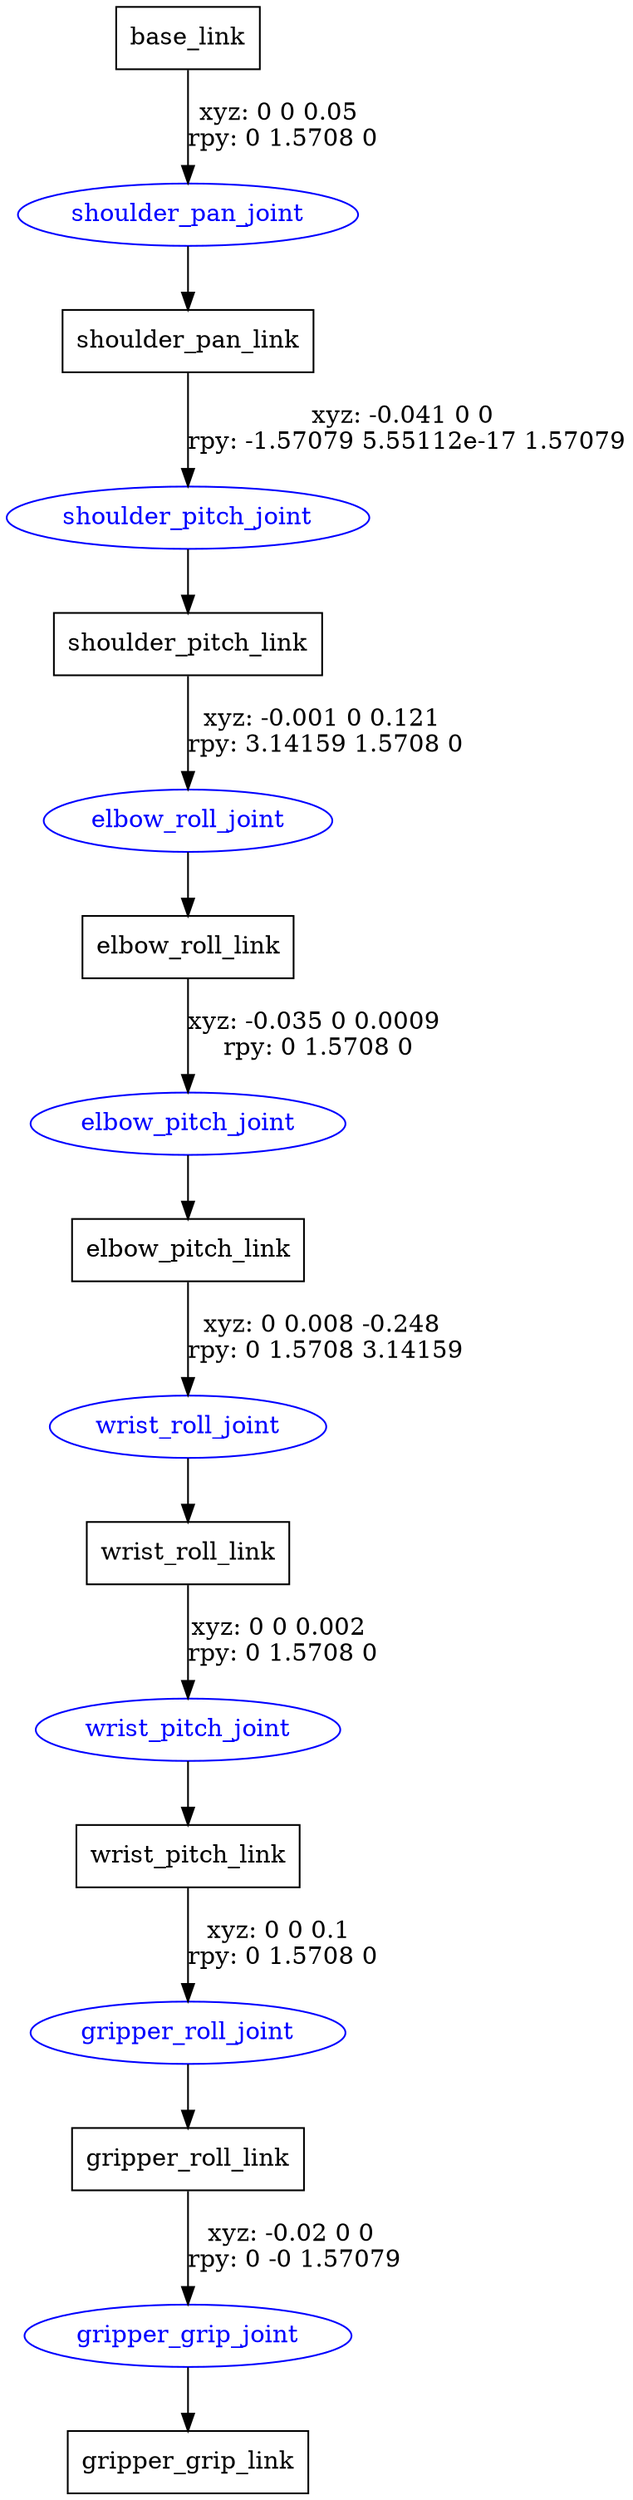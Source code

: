 digraph G {
node [shape=box];
"base_link" [label="base_link"];
"shoulder_pan_link" [label="shoulder_pan_link"];
"shoulder_pitch_link" [label="shoulder_pitch_link"];
"elbow_roll_link" [label="elbow_roll_link"];
"elbow_pitch_link" [label="elbow_pitch_link"];
"wrist_roll_link" [label="wrist_roll_link"];
"wrist_pitch_link" [label="wrist_pitch_link"];
"gripper_roll_link" [label="gripper_roll_link"];
"gripper_grip_link" [label="gripper_grip_link"];
node [shape=ellipse, color=blue, fontcolor=blue];
"base_link" -> "shoulder_pan_joint" [label="xyz: 0 0 0.05 \nrpy: 0 1.5708 0"]
"shoulder_pan_joint" -> "shoulder_pan_link"
"shoulder_pan_link" -> "shoulder_pitch_joint" [label="xyz: -0.041 0 0 \nrpy: -1.57079 5.55112e-17 1.57079"]
"shoulder_pitch_joint" -> "shoulder_pitch_link"
"shoulder_pitch_link" -> "elbow_roll_joint" [label="xyz: -0.001 0 0.121 \nrpy: 3.14159 1.5708 0"]
"elbow_roll_joint" -> "elbow_roll_link"
"elbow_roll_link" -> "elbow_pitch_joint" [label="xyz: -0.035 0 0.0009 \nrpy: 0 1.5708 0"]
"elbow_pitch_joint" -> "elbow_pitch_link"
"elbow_pitch_link" -> "wrist_roll_joint" [label="xyz: 0 0.008 -0.248 \nrpy: 0 1.5708 3.14159"]
"wrist_roll_joint" -> "wrist_roll_link"
"wrist_roll_link" -> "wrist_pitch_joint" [label="xyz: 0 0 0.002 \nrpy: 0 1.5708 0"]
"wrist_pitch_joint" -> "wrist_pitch_link"
"wrist_pitch_link" -> "gripper_roll_joint" [label="xyz: 0 0 0.1 \nrpy: 0 1.5708 0"]
"gripper_roll_joint" -> "gripper_roll_link"
"gripper_roll_link" -> "gripper_grip_joint" [label="xyz: -0.02 0 0 \nrpy: 0 -0 1.57079"]
"gripper_grip_joint" -> "gripper_grip_link"
}
